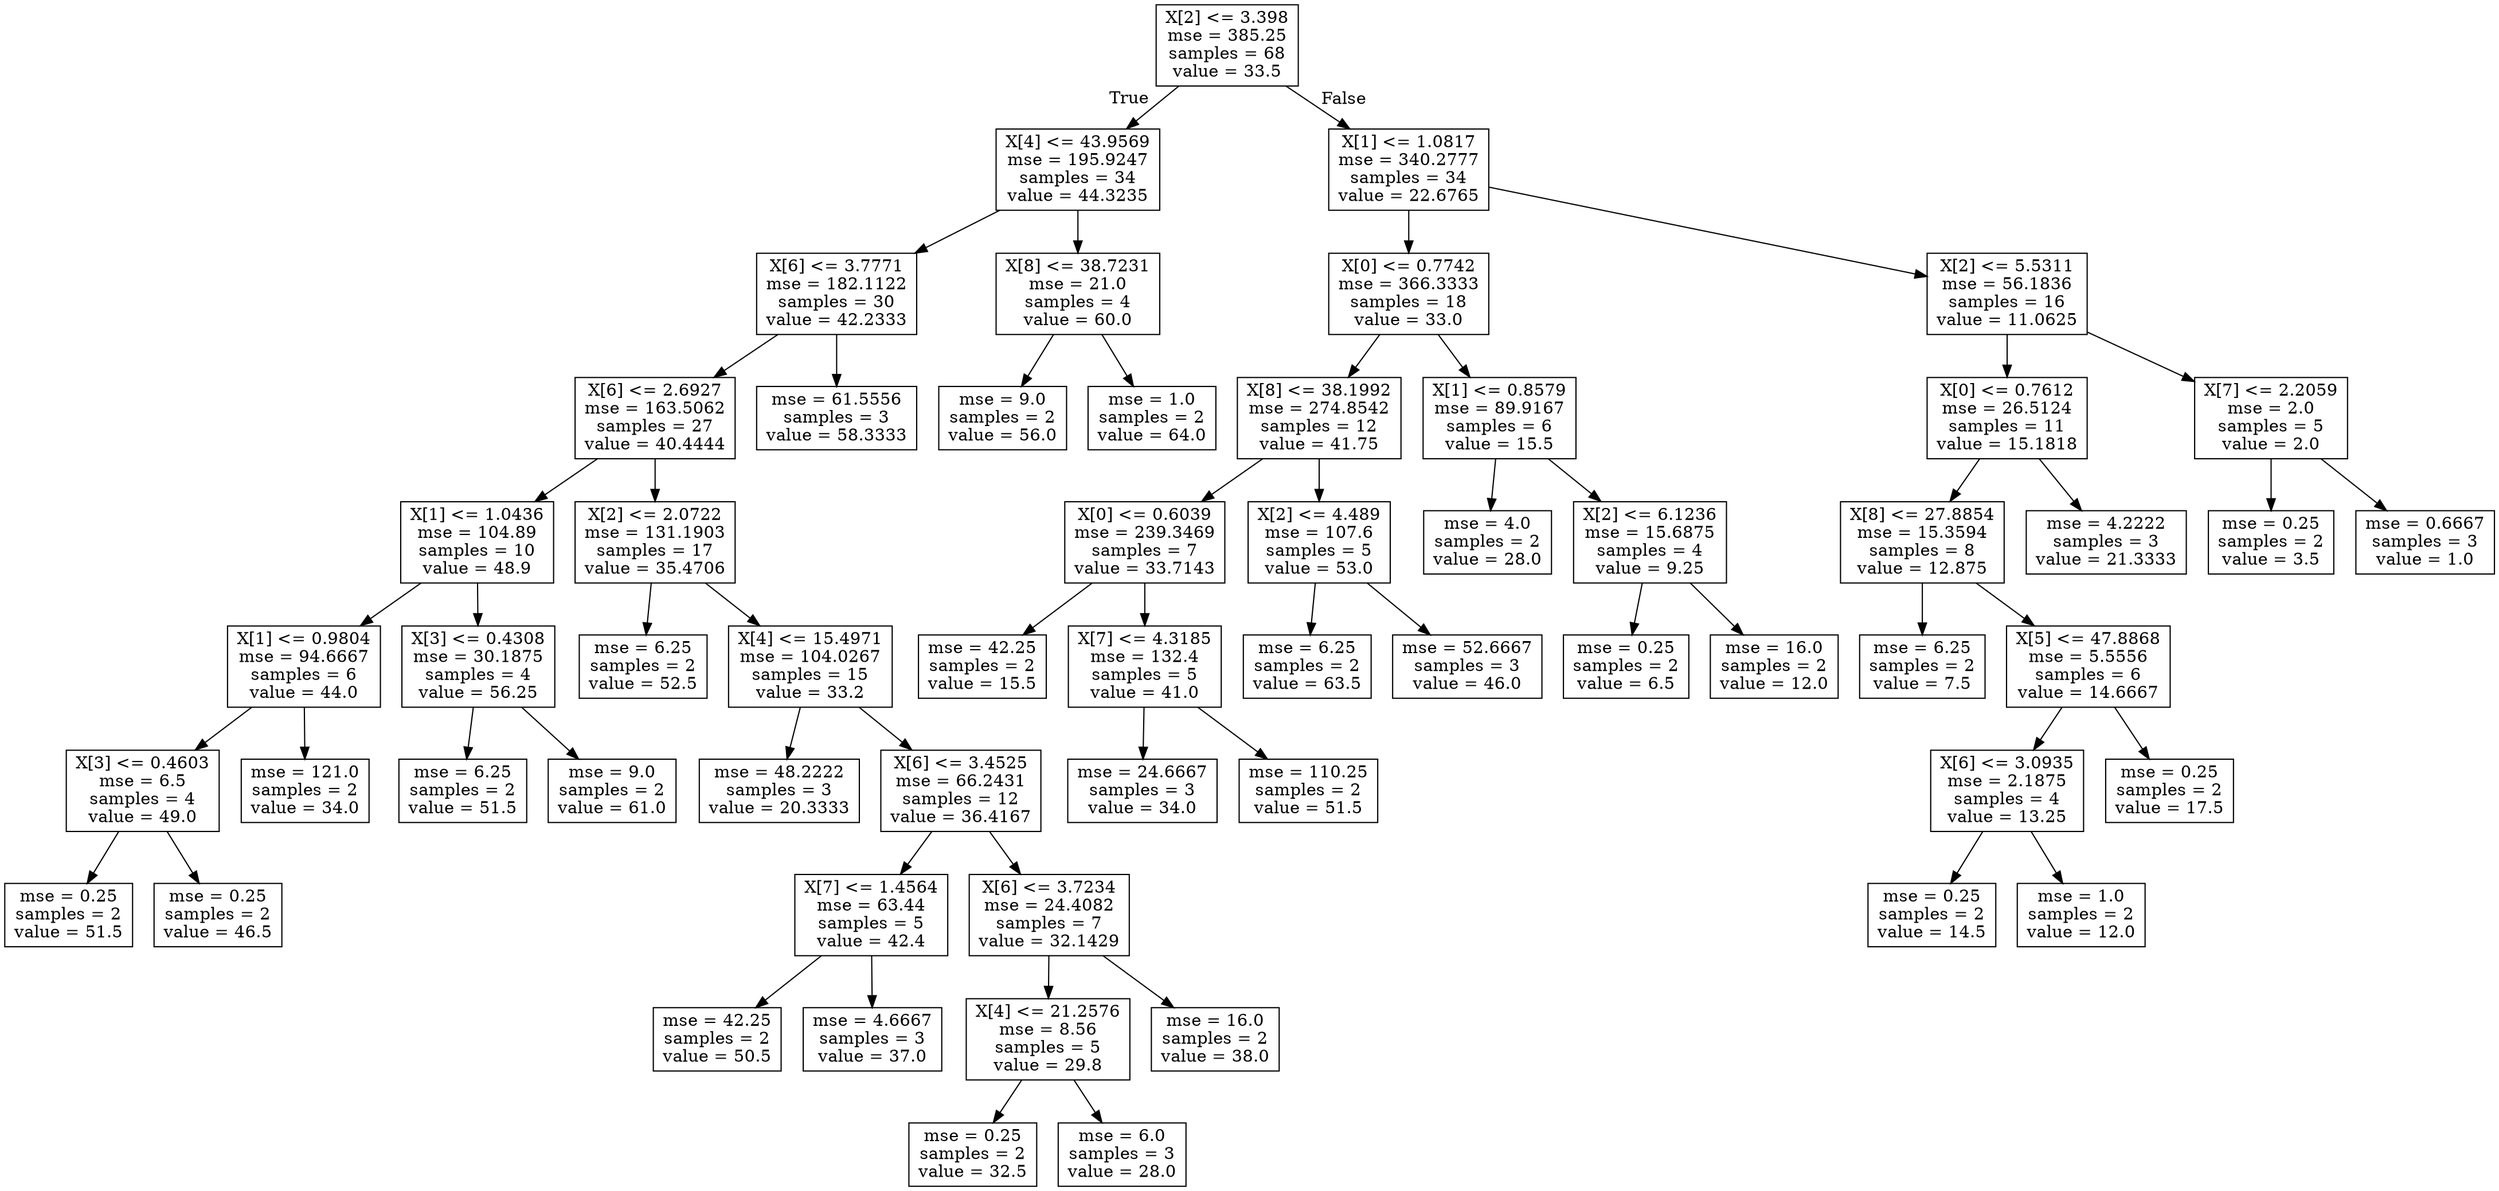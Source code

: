 digraph Tree {
node [shape=box] ;
0 [label="X[2] <= 3.398\nmse = 385.25\nsamples = 68\nvalue = 33.5"] ;
1 [label="X[4] <= 43.9569\nmse = 195.9247\nsamples = 34\nvalue = 44.3235"] ;
0 -> 1 [labeldistance=2.5, labelangle=45, headlabel="True"] ;
2 [label="X[6] <= 3.7771\nmse = 182.1122\nsamples = 30\nvalue = 42.2333"] ;
1 -> 2 ;
3 [label="X[6] <= 2.6927\nmse = 163.5062\nsamples = 27\nvalue = 40.4444"] ;
2 -> 3 ;
4 [label="X[1] <= 1.0436\nmse = 104.89\nsamples = 10\nvalue = 48.9"] ;
3 -> 4 ;
5 [label="X[1] <= 0.9804\nmse = 94.6667\nsamples = 6\nvalue = 44.0"] ;
4 -> 5 ;
6 [label="X[3] <= 0.4603\nmse = 6.5\nsamples = 4\nvalue = 49.0"] ;
5 -> 6 ;
7 [label="mse = 0.25\nsamples = 2\nvalue = 51.5"] ;
6 -> 7 ;
8 [label="mse = 0.25\nsamples = 2\nvalue = 46.5"] ;
6 -> 8 ;
9 [label="mse = 121.0\nsamples = 2\nvalue = 34.0"] ;
5 -> 9 ;
10 [label="X[3] <= 0.4308\nmse = 30.1875\nsamples = 4\nvalue = 56.25"] ;
4 -> 10 ;
11 [label="mse = 6.25\nsamples = 2\nvalue = 51.5"] ;
10 -> 11 ;
12 [label="mse = 9.0\nsamples = 2\nvalue = 61.0"] ;
10 -> 12 ;
13 [label="X[2] <= 2.0722\nmse = 131.1903\nsamples = 17\nvalue = 35.4706"] ;
3 -> 13 ;
14 [label="mse = 6.25\nsamples = 2\nvalue = 52.5"] ;
13 -> 14 ;
15 [label="X[4] <= 15.4971\nmse = 104.0267\nsamples = 15\nvalue = 33.2"] ;
13 -> 15 ;
16 [label="mse = 48.2222\nsamples = 3\nvalue = 20.3333"] ;
15 -> 16 ;
17 [label="X[6] <= 3.4525\nmse = 66.2431\nsamples = 12\nvalue = 36.4167"] ;
15 -> 17 ;
18 [label="X[7] <= 1.4564\nmse = 63.44\nsamples = 5\nvalue = 42.4"] ;
17 -> 18 ;
19 [label="mse = 42.25\nsamples = 2\nvalue = 50.5"] ;
18 -> 19 ;
20 [label="mse = 4.6667\nsamples = 3\nvalue = 37.0"] ;
18 -> 20 ;
21 [label="X[6] <= 3.7234\nmse = 24.4082\nsamples = 7\nvalue = 32.1429"] ;
17 -> 21 ;
22 [label="X[4] <= 21.2576\nmse = 8.56\nsamples = 5\nvalue = 29.8"] ;
21 -> 22 ;
23 [label="mse = 0.25\nsamples = 2\nvalue = 32.5"] ;
22 -> 23 ;
24 [label="mse = 6.0\nsamples = 3\nvalue = 28.0"] ;
22 -> 24 ;
25 [label="mse = 16.0\nsamples = 2\nvalue = 38.0"] ;
21 -> 25 ;
26 [label="mse = 61.5556\nsamples = 3\nvalue = 58.3333"] ;
2 -> 26 ;
27 [label="X[8] <= 38.7231\nmse = 21.0\nsamples = 4\nvalue = 60.0"] ;
1 -> 27 ;
28 [label="mse = 9.0\nsamples = 2\nvalue = 56.0"] ;
27 -> 28 ;
29 [label="mse = 1.0\nsamples = 2\nvalue = 64.0"] ;
27 -> 29 ;
30 [label="X[1] <= 1.0817\nmse = 340.2777\nsamples = 34\nvalue = 22.6765"] ;
0 -> 30 [labeldistance=2.5, labelangle=-45, headlabel="False"] ;
31 [label="X[0] <= 0.7742\nmse = 366.3333\nsamples = 18\nvalue = 33.0"] ;
30 -> 31 ;
32 [label="X[8] <= 38.1992\nmse = 274.8542\nsamples = 12\nvalue = 41.75"] ;
31 -> 32 ;
33 [label="X[0] <= 0.6039\nmse = 239.3469\nsamples = 7\nvalue = 33.7143"] ;
32 -> 33 ;
34 [label="mse = 42.25\nsamples = 2\nvalue = 15.5"] ;
33 -> 34 ;
35 [label="X[7] <= 4.3185\nmse = 132.4\nsamples = 5\nvalue = 41.0"] ;
33 -> 35 ;
36 [label="mse = 24.6667\nsamples = 3\nvalue = 34.0"] ;
35 -> 36 ;
37 [label="mse = 110.25\nsamples = 2\nvalue = 51.5"] ;
35 -> 37 ;
38 [label="X[2] <= 4.489\nmse = 107.6\nsamples = 5\nvalue = 53.0"] ;
32 -> 38 ;
39 [label="mse = 6.25\nsamples = 2\nvalue = 63.5"] ;
38 -> 39 ;
40 [label="mse = 52.6667\nsamples = 3\nvalue = 46.0"] ;
38 -> 40 ;
41 [label="X[1] <= 0.8579\nmse = 89.9167\nsamples = 6\nvalue = 15.5"] ;
31 -> 41 ;
42 [label="mse = 4.0\nsamples = 2\nvalue = 28.0"] ;
41 -> 42 ;
43 [label="X[2] <= 6.1236\nmse = 15.6875\nsamples = 4\nvalue = 9.25"] ;
41 -> 43 ;
44 [label="mse = 0.25\nsamples = 2\nvalue = 6.5"] ;
43 -> 44 ;
45 [label="mse = 16.0\nsamples = 2\nvalue = 12.0"] ;
43 -> 45 ;
46 [label="X[2] <= 5.5311\nmse = 56.1836\nsamples = 16\nvalue = 11.0625"] ;
30 -> 46 ;
47 [label="X[0] <= 0.7612\nmse = 26.5124\nsamples = 11\nvalue = 15.1818"] ;
46 -> 47 ;
48 [label="X[8] <= 27.8854\nmse = 15.3594\nsamples = 8\nvalue = 12.875"] ;
47 -> 48 ;
49 [label="mse = 6.25\nsamples = 2\nvalue = 7.5"] ;
48 -> 49 ;
50 [label="X[5] <= 47.8868\nmse = 5.5556\nsamples = 6\nvalue = 14.6667"] ;
48 -> 50 ;
51 [label="X[6] <= 3.0935\nmse = 2.1875\nsamples = 4\nvalue = 13.25"] ;
50 -> 51 ;
52 [label="mse = 0.25\nsamples = 2\nvalue = 14.5"] ;
51 -> 52 ;
53 [label="mse = 1.0\nsamples = 2\nvalue = 12.0"] ;
51 -> 53 ;
54 [label="mse = 0.25\nsamples = 2\nvalue = 17.5"] ;
50 -> 54 ;
55 [label="mse = 4.2222\nsamples = 3\nvalue = 21.3333"] ;
47 -> 55 ;
56 [label="X[7] <= 2.2059\nmse = 2.0\nsamples = 5\nvalue = 2.0"] ;
46 -> 56 ;
57 [label="mse = 0.25\nsamples = 2\nvalue = 3.5"] ;
56 -> 57 ;
58 [label="mse = 0.6667\nsamples = 3\nvalue = 1.0"] ;
56 -> 58 ;
}